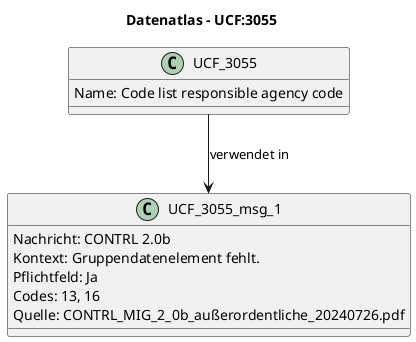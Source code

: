 @startuml
title Datenatlas – UCF:3055
class UCF_3055 {
  Name: Code list responsible agency code
}
class UCF_3055_msg_1 {
  Nachricht: CONTRL 2.0b
  Kontext: Gruppendatenelement fehlt.
  Pflichtfeld: Ja
  Codes: 13, 16
  Quelle: CONTRL_MIG_2_0b_außerordentliche_20240726.pdf
}
UCF_3055 --> UCF_3055_msg_1 : verwendet in
@enduml